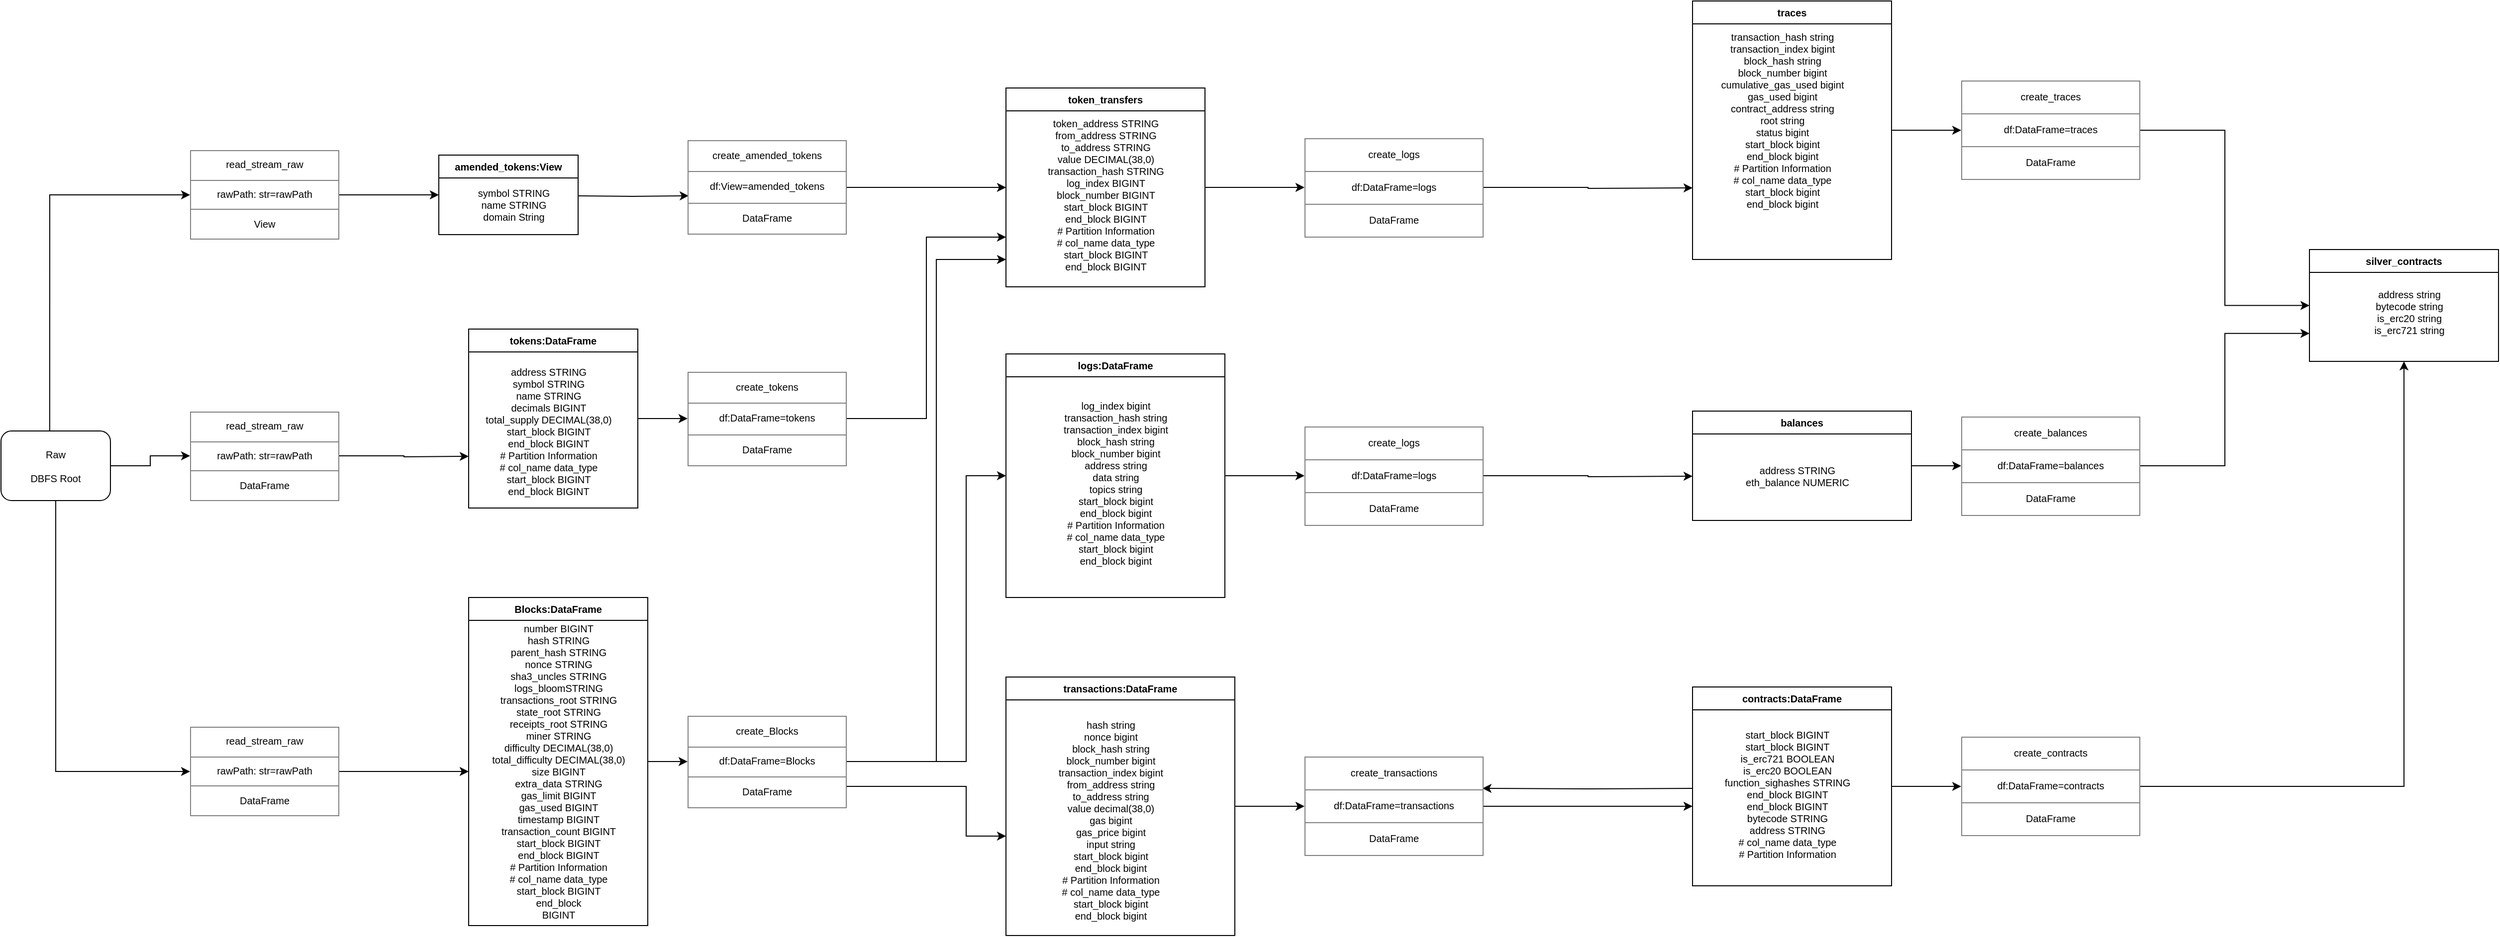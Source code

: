 <mxfile version="18.0.0" type="google"><diagram id="_MghRmU0Mby5HadSqHBp" name="Page-1"><mxGraphModel grid="1" page="1" gridSize="10" guides="1" tooltips="1" connect="1" arrows="1" fold="1" pageScale="1" pageWidth="850" pageHeight="1100" math="0" shadow="0"><root><mxCell id="0"/><mxCell id="1" parent="0"/><mxCell id="wqCfoRV5y20QI9X65A1H-3" value="" style="edgeStyle=orthogonalEdgeStyle;rounded=0;orthogonalLoop=1;jettySize=auto;html=1;fontSize=16;entryX=0;entryY=0.5;entryDx=0;entryDy=0;exitX=0.5;exitY=1;exitDx=0;exitDy=0;" edge="1" parent="1" source="wqCfoRV5y20QI9X65A1H-1" target="wqCfoRV5y20QI9X65A1H-41"><mxGeometry relative="1" as="geometry"><mxPoint x="200" y="105" as="targetPoint"/></mxGeometry></mxCell><mxCell id="wqCfoRV5y20QI9X65A1H-62" value="" style="edgeStyle=orthogonalEdgeStyle;rounded=0;orthogonalLoop=1;jettySize=auto;html=1;fontSize=10;entryX=0;entryY=0.5;entryDx=0;entryDy=0;exitX=0.445;exitY=-0.007;exitDx=0;exitDy=0;exitPerimeter=0;" edge="1" parent="1" source="wqCfoRV5y20QI9X65A1H-1" target="wqCfoRV5y20QI9X65A1H-40"><mxGeometry relative="1" as="geometry"><mxPoint x="55" y="-162.5" as="targetPoint"/></mxGeometry></mxCell><mxCell id="wqCfoRV5y20QI9X65A1H-66" value="" style="edgeStyle=orthogonalEdgeStyle;rounded=0;orthogonalLoop=1;jettySize=auto;html=1;fontSize=10;" edge="1" parent="1" source="wqCfoRV5y20QI9X65A1H-1" target="wqCfoRV5y20QI9X65A1H-64"><mxGeometry relative="1" as="geometry"/></mxCell><mxCell id="wqCfoRV5y20QI9X65A1H-1" value="Raw&lt;br style=&quot;font-size: 10px;&quot;&gt;&lt;br style=&quot;font-size: 10px;&quot;&gt;DBFS Root" style="rounded=1;whiteSpace=wrap;html=1;verticalAlign=middle;fontSize=10;shadow=0;" vertex="1" parent="1"><mxGeometry y="-67.5" width="110" height="70" as="geometry"/></mxCell><mxCell id="wqCfoRV5y20QI9X65A1H-91" value="" style="edgeStyle=orthogonalEdgeStyle;rounded=0;orthogonalLoop=1;jettySize=auto;html=1;fontSize=10;entryX=0;entryY=0.5;entryDx=0;entryDy=0;" edge="1" parent="1" source="wqCfoRV5y20QI9X65A1H-27" target="wqCfoRV5y20QI9X65A1H-85"><mxGeometry relative="1" as="geometry"><mxPoint x="760" y="265" as="targetPoint"/></mxGeometry></mxCell><mxCell id="wqCfoRV5y20QI9X65A1H-27" value="Blocks:DataFrame" style="swimlane;shadow=0;fontSize=10;" vertex="1" parent="1"><mxGeometry x="470" y="100" width="180" height="330" as="geometry"/></mxCell><mxCell id="wqCfoRV5y20QI9X65A1H-28" value="&lt;div&gt;number&lt;span&gt;&#9;&lt;/span&gt;BIGINT&lt;/div&gt;&lt;div&gt;hash&lt;span&gt;&#9;&lt;/span&gt;STRING&lt;/div&gt;&lt;div&gt;parent_hash&lt;span&gt;&#9;&lt;/span&gt;STRING&lt;/div&gt;&lt;div&gt;nonce STRING&lt;/div&gt;&lt;div&gt;&lt;span&gt;sha3_uncles STRING&lt;/span&gt;&lt;/div&gt;&lt;span&gt;logs_bloom&lt;/span&gt;&lt;span&gt;&lt;/span&gt;STRING&lt;br&gt;&lt;div&gt;transactions_root&lt;span&gt;&#9;&lt;/span&gt;STRING&lt;/div&gt;&lt;div&gt;state_root&lt;span&gt;&#9;&lt;/span&gt;STRING&lt;/div&gt;&lt;div&gt;receipts_root&lt;span&gt;&#9;&lt;/span&gt;STRING&lt;/div&gt;&lt;div&gt;miner&lt;span&gt;&#9;&lt;/span&gt;STRING&lt;/div&gt;&lt;div&gt;difficulty&lt;span&gt;&#9;&lt;/span&gt;DECIMAL(38,0)&lt;/div&gt;&lt;div&gt;total_difficulty&lt;span&gt;&amp;nbsp;&lt;/span&gt;DECIMAL(38,0)&lt;/div&gt;&lt;div&gt;size&lt;span&gt;&#9;&lt;/span&gt;BIGINT&lt;/div&gt;&lt;div&gt;extra_data&lt;span&gt;&#9;&lt;/span&gt;STRING&lt;/div&gt;&lt;div&gt;gas_limit&lt;span&gt;&#9;&lt;/span&gt;BIGINT&lt;/div&gt;&lt;div&gt;gas_used&lt;span&gt;&#9;&lt;/span&gt;BIGINT&lt;/div&gt;&lt;div&gt;timestamp&lt;span&gt;&#9;&lt;/span&gt;BIGINT&lt;/div&gt;&lt;div&gt;transaction_count&lt;span&gt;&#9;&lt;/span&gt;BIGINT&lt;/div&gt;&lt;div&gt;start_block&lt;span&gt;&#9;&lt;/span&gt;BIGINT&lt;/div&gt;&lt;div&gt;end_block&lt;span&gt;&#9;&lt;/span&gt;BIGINT&lt;/div&gt;&lt;div&gt;# Partition Information&lt;span&gt;&#9;&lt;/span&gt;&lt;/div&gt;&lt;div&gt;# col_name&lt;span&gt;&#9;&lt;/span&gt;data_type&lt;/div&gt;&lt;div&gt;start_block&amp;nbsp;BIGINT&lt;/div&gt;&lt;div&gt;&lt;span&gt;end_block&lt;/span&gt;&lt;span&gt;&lt;/span&gt;&lt;/div&gt;BIGINT" style="text;html=1;align=center;verticalAlign=middle;resizable=0;points=[];autosize=1;strokeColor=none;fillColor=none;fontSize=10;" vertex="1" parent="wqCfoRV5y20QI9X65A1H-27"><mxGeometry x="15" y="20" width="150" height="310" as="geometry"/></mxCell><mxCell id="wqCfoRV5y20QI9X65A1H-125" value="" style="edgeStyle=orthogonalEdgeStyle;rounded=0;orthogonalLoop=1;jettySize=auto;html=1;fontSize=10;entryX=0.994;entryY=0.32;entryDx=0;entryDy=0;entryPerimeter=0;" edge="1" parent="1" target="wqCfoRV5y20QI9X65A1H-108"><mxGeometry relative="1" as="geometry"><mxPoint x="1700" y="292" as="sourcePoint"/><mxPoint x="1620" y="290" as="targetPoint"/></mxGeometry></mxCell><mxCell id="wqCfoRV5y20QI9X65A1H-134" value="" style="edgeStyle=orthogonalEdgeStyle;rounded=0;orthogonalLoop=1;jettySize=auto;html=1;fontSize=10;" edge="1" parent="1" source="wqCfoRV5y20QI9X65A1H-34" target="wqCfoRV5y20QI9X65A1H-128"><mxGeometry relative="1" as="geometry"/></mxCell><mxCell id="wqCfoRV5y20QI9X65A1H-34" value="contracts:DataFrame" style="swimlane;shadow=0;fontSize=10;" vertex="1" parent="1"><mxGeometry x="1700" y="190" width="200" height="200" as="geometry"/></mxCell><mxCell id="wqCfoRV5y20QI9X65A1H-35" value="&lt;div&gt;start_block&lt;span&gt;&#9;&lt;/span&gt;BIGINT&lt;/div&gt;&lt;div&gt;start_block&lt;span&gt;&#9;&lt;/span&gt;BIGINT&lt;/div&gt;&lt;div&gt;is_erc721&lt;span&gt;&#9;&lt;/span&gt;BOOLEAN&lt;/div&gt;&lt;div&gt;is_erc20&lt;span&gt;&#9;&lt;/span&gt;BOOLEAN&lt;/div&gt;&lt;div&gt;function_sighashes&lt;span&gt;&#9;&lt;/span&gt;STRING&lt;/div&gt;&lt;div&gt;end_block&lt;span&gt;&#9;&lt;/span&gt;BIGINT&lt;/div&gt;&lt;div&gt;end_block&lt;span&gt;&#9;&lt;/span&gt;BIGINT&lt;/div&gt;&lt;div&gt;bytecode&lt;span&gt;&#9;&lt;/span&gt;STRING&lt;/div&gt;&lt;div&gt;address&lt;span&gt;&#9;&lt;/span&gt;STRING&lt;/div&gt;&lt;div&gt;# col_name&lt;span&gt;&#9;&lt;/span&gt;data_type&lt;/div&gt;&lt;div&gt;# Partition Information&lt;span&gt;&#9;&lt;/span&gt;&lt;/div&gt;" style="text;html=1;align=center;verticalAlign=middle;resizable=0;points=[];autosize=1;strokeColor=none;fillColor=none;fontSize=10;" vertex="1" parent="wqCfoRV5y20QI9X65A1H-34"><mxGeometry x="25" y="37.5" width="140" height="140" as="geometry"/></mxCell><mxCell id="wqCfoRV5y20QI9X65A1H-45" style="edgeStyle=orthogonalEdgeStyle;rounded=0;orthogonalLoop=1;jettySize=auto;html=1;fontSize=10;" edge="1" parent="1"><mxGeometry relative="1" as="geometry"><mxPoint x="95" y="210" as="targetPoint"/><mxPoint x="95" y="210" as="sourcePoint"/></mxGeometry></mxCell><mxCell id="wqCfoRV5y20QI9X65A1H-58" value="" style="edgeStyle=orthogonalEdgeStyle;rounded=0;orthogonalLoop=1;jettySize=auto;html=1;fontSize=10;entryX=0;entryY=0.5;entryDx=0;entryDy=0;" edge="1" parent="1" source="wqCfoRV5y20QI9X65A1H-40" target="wqCfoRV5y20QI9X65A1H-56"><mxGeometry relative="1" as="geometry"><mxPoint x="390" y="-305" as="targetPoint"/></mxGeometry></mxCell><mxCell id="wqCfoRV5y20QI9X65A1H-40" value="&lt;table border=&quot;1&quot; width=&quot;100%&quot; cellpadding=&quot;4&quot; style=&quot;width: 100% ; height: 100% ; border-collapse: collapse&quot;&gt;&lt;tbody&gt;&lt;tr&gt;&lt;th align=&quot;center&quot;&gt;&lt;span style=&quot;font-weight: normal&quot;&gt;read_stream_raw&lt;/span&gt;&lt;/th&gt;&lt;/tr&gt;&lt;tr&gt;&lt;td align=&quot;center&quot;&gt;rawPath: str=rawPath&lt;/td&gt;&lt;/tr&gt;&lt;tr&gt;&lt;td align=&quot;center&quot;&gt;View&lt;br&gt;&lt;/td&gt;&lt;/tr&gt;&lt;/tbody&gt;&lt;/table&gt;" style="text;html=1;strokeColor=none;fillColor=none;overflow=fill;shadow=0;fontSize=10;" vertex="1" parent="1"><mxGeometry x="190" y="-350" width="150" height="90" as="geometry"/></mxCell><mxCell id="wqCfoRV5y20QI9X65A1H-43" value="" style="edgeStyle=orthogonalEdgeStyle;rounded=0;orthogonalLoop=1;jettySize=auto;html=1;fontSize=10;" edge="1" parent="1" source="wqCfoRV5y20QI9X65A1H-41"><mxGeometry relative="1" as="geometry"><mxPoint x="470" y="275" as="targetPoint"/></mxGeometry></mxCell><mxCell id="wqCfoRV5y20QI9X65A1H-41" value="&lt;table border=&quot;1&quot; width=&quot;100%&quot; cellpadding=&quot;4&quot; style=&quot;width: 100% ; height: 100% ; border-collapse: collapse&quot;&gt;&lt;tbody&gt;&lt;tr&gt;&lt;th align=&quot;center&quot;&gt;&lt;span style=&quot;font-weight: normal&quot;&gt;read_stream_raw&lt;/span&gt;&lt;/th&gt;&lt;/tr&gt;&lt;tr&gt;&lt;td align=&quot;center&quot;&gt;rawPath: str=rawPath&lt;/td&gt;&lt;/tr&gt;&lt;tr&gt;&lt;td align=&quot;center&quot;&gt;DataFrame&lt;/td&gt;&lt;/tr&gt;&lt;/tbody&gt;&lt;/table&gt;" style="text;html=1;strokeColor=none;fillColor=none;overflow=fill;shadow=0;fontSize=10;" vertex="1" parent="1"><mxGeometry x="190" y="230" width="150" height="90" as="geometry"/></mxCell><mxCell id="wqCfoRV5y20QI9X65A1H-75" value="" style="edgeStyle=orthogonalEdgeStyle;rounded=0;orthogonalLoop=1;jettySize=auto;html=1;fontSize=10;entryX=0.007;entryY=0.589;entryDx=0;entryDy=0;entryPerimeter=0;" edge="1" parent="1" target="wqCfoRV5y20QI9X65A1H-72"><mxGeometry relative="1" as="geometry"><mxPoint x="580" y="-304" as="sourcePoint"/><mxPoint x="700" y="-305" as="targetPoint"/></mxGeometry></mxCell><mxCell id="wqCfoRV5y20QI9X65A1H-56" value="amended_tokens:View" style="swimlane;shadow=0;fontSize=10;" vertex="1" parent="1"><mxGeometry x="440" y="-345" width="140" height="80" as="geometry"/></mxCell><mxCell id="wqCfoRV5y20QI9X65A1H-59" value="symbol STRING&lt;br&gt;name STRING&lt;br&gt;domain String" style="text;html=1;align=center;verticalAlign=middle;resizable=0;points=[];autosize=1;strokeColor=none;fillColor=none;fontSize=10;" vertex="1" parent="wqCfoRV5y20QI9X65A1H-56"><mxGeometry x="30" y="30" width="90" height="40" as="geometry"/></mxCell><mxCell id="wqCfoRV5y20QI9X65A1H-69" value="" style="edgeStyle=orthogonalEdgeStyle;rounded=0;orthogonalLoop=1;jettySize=auto;html=1;fontSize=10;" edge="1" parent="1" source="wqCfoRV5y20QI9X65A1H-64"><mxGeometry relative="1" as="geometry"><mxPoint x="470" y="-42" as="targetPoint"/></mxGeometry></mxCell><mxCell id="wqCfoRV5y20QI9X65A1H-64" value="&lt;table border=&quot;1&quot; width=&quot;100%&quot; cellpadding=&quot;4&quot; style=&quot;width: 100% ; height: 100% ; border-collapse: collapse&quot;&gt;&lt;tbody&gt;&lt;tr&gt;&lt;th align=&quot;center&quot;&gt;&lt;span style=&quot;font-weight: normal&quot;&gt;read_stream_raw&lt;/span&gt;&lt;/th&gt;&lt;/tr&gt;&lt;tr&gt;&lt;td align=&quot;center&quot;&gt;rawPath: str=rawPath&lt;/td&gt;&lt;/tr&gt;&lt;tr&gt;&lt;td align=&quot;center&quot;&gt;DataFrame&lt;/td&gt;&lt;/tr&gt;&lt;/tbody&gt;&lt;/table&gt;" style="text;html=1;strokeColor=none;fillColor=none;overflow=fill;shadow=0;fontSize=10;" vertex="1" parent="1"><mxGeometry x="190" y="-87.5" width="150" height="90" as="geometry"/></mxCell><mxCell id="wqCfoRV5y20QI9X65A1H-82" value="" style="edgeStyle=orthogonalEdgeStyle;rounded=0;orthogonalLoop=1;jettySize=auto;html=1;fontSize=10;" edge="1" parent="1" source="wqCfoRV5y20QI9X65A1H-67" target="wqCfoRV5y20QI9X65A1H-80"><mxGeometry relative="1" as="geometry"/></mxCell><mxCell id="wqCfoRV5y20QI9X65A1H-67" value="tokens:DataFrame" style="swimlane;shadow=0;fontSize=10;" vertex="1" parent="1"><mxGeometry x="470" y="-170" width="170" height="180" as="geometry"/></mxCell><mxCell id="wqCfoRV5y20QI9X65A1H-71" value="&lt;div&gt;address&lt;span&gt;&#9;&lt;/span&gt;STRING&lt;/div&gt;&lt;div&gt;symbol&lt;span&gt;&#9;&lt;/span&gt;STRING&lt;/div&gt;&lt;div&gt;name&lt;span&gt;&#9;&lt;/span&gt;STRING&lt;/div&gt;&lt;div&gt;decimals&lt;span&gt;&#9;&lt;/span&gt;BIGINT&lt;/div&gt;&lt;div&gt;total_supply&lt;span&gt;&#9;&lt;/span&gt;DECIMAL(38,0)&lt;/div&gt;&lt;div&gt;start_block&lt;span&gt;&#9;&lt;/span&gt;BIGINT&lt;/div&gt;&lt;div&gt;end_block&lt;span&gt;&#9;&lt;/span&gt;BIGINT&lt;/div&gt;&lt;div&gt;# Partition Information&lt;span&gt;&#9;&lt;/span&gt;&lt;/div&gt;&lt;div&gt;# col_name&lt;span&gt;&#9;&lt;/span&gt;data_type&lt;/div&gt;&lt;div&gt;start_block&lt;span&gt;&#9;&lt;/span&gt;BIGINT&lt;/div&gt;&lt;div&gt;end_block&lt;span&gt;&#9;&lt;/span&gt;BIGINT&lt;/div&gt;" style="text;html=1;align=center;verticalAlign=middle;resizable=0;points=[];autosize=1;strokeColor=none;fillColor=none;fontSize=10;" vertex="1" parent="wqCfoRV5y20QI9X65A1H-67"><mxGeometry x="10" y="32.5" width="140" height="140" as="geometry"/></mxCell><mxCell id="wqCfoRV5y20QI9X65A1H-78" value="" style="edgeStyle=orthogonalEdgeStyle;rounded=0;orthogonalLoop=1;jettySize=auto;html=1;fontSize=10;entryX=0;entryY=0.5;entryDx=0;entryDy=0;" edge="1" parent="1" source="wqCfoRV5y20QI9X65A1H-72" target="wqCfoRV5y20QI9X65A1H-76"><mxGeometry relative="1" as="geometry"><mxPoint x="950" y="-312.5" as="targetPoint"/></mxGeometry></mxCell><mxCell id="wqCfoRV5y20QI9X65A1H-72" value="&lt;table border=&quot;1&quot; width=&quot;100%&quot; cellpadding=&quot;4&quot; style=&quot;width: 100% ; height: 100% ; border-collapse: collapse&quot;&gt;&lt;tbody&gt;&lt;tr&gt;&lt;th align=&quot;center&quot;&gt;&lt;span style=&quot;font-weight: normal&quot;&gt;create_amended_tokens&lt;/span&gt;&lt;/th&gt;&lt;/tr&gt;&lt;tr&gt;&lt;td align=&quot;center&quot;&gt;df:View=amended_tokens&lt;/td&gt;&lt;/tr&gt;&lt;tr&gt;&lt;td align=&quot;center&quot;&gt;DataFrame&lt;/td&gt;&lt;/tr&gt;&lt;/tbody&gt;&lt;/table&gt;" style="text;html=1;strokeColor=none;fillColor=none;overflow=fill;shadow=0;fontSize=10;" vertex="1" parent="1"><mxGeometry x="690" y="-360" width="160" height="95" as="geometry"/></mxCell><mxCell id="wqCfoRV5y20QI9X65A1H-116" value="" style="edgeStyle=orthogonalEdgeStyle;rounded=0;orthogonalLoop=1;jettySize=auto;html=1;fontSize=10;" edge="1" parent="1" source="wqCfoRV5y20QI9X65A1H-76" target="wqCfoRV5y20QI9X65A1H-114"><mxGeometry relative="1" as="geometry"/></mxCell><mxCell id="wqCfoRV5y20QI9X65A1H-76" value="token_transfers" style="swimlane;shadow=0;fontSize=10;" vertex="1" parent="1"><mxGeometry x="1010" y="-412.5" width="200" height="200" as="geometry"/></mxCell><mxCell id="wqCfoRV5y20QI9X65A1H-79" value="&lt;div&gt;token_address&lt;span&gt;&#9;&lt;/span&gt;STRING&lt;/div&gt;&lt;div&gt;from_address&lt;span&gt;&#9;&lt;/span&gt;STRING&lt;/div&gt;&lt;div&gt;to_address&lt;span&gt;&#9;&lt;/span&gt;STRING&lt;/div&gt;&lt;div&gt;value&lt;span&gt;&#9;&lt;/span&gt;DECIMAL(38,0)&lt;/div&gt;&lt;div&gt;transaction_hash&lt;span&gt;&#9;&lt;/span&gt;STRING&lt;/div&gt;&lt;div&gt;log_index&lt;span&gt;&#9;&lt;/span&gt;BIGINT&lt;/div&gt;&lt;div&gt;block_number&lt;span&gt;&#9;&lt;/span&gt;BIGINT&lt;/div&gt;&lt;div&gt;start_block&lt;span&gt;&#9;&lt;/span&gt;BIGINT&lt;/div&gt;&lt;div&gt;end_block&lt;span&gt;&#9;&lt;/span&gt;BIGINT&lt;/div&gt;&lt;div&gt;# Partition Information&lt;span&gt;&#9;&lt;/span&gt;&lt;/div&gt;&lt;div&gt;# col_name&lt;span&gt;&#9;&lt;/span&gt;data_type&lt;/div&gt;&lt;div&gt;start_block&lt;span&gt;&#9;&lt;/span&gt;BIGINT&lt;/div&gt;&lt;div&gt;end_block&lt;span&gt;&#9;&lt;/span&gt;BIGINT&lt;/div&gt;" style="text;html=1;align=center;verticalAlign=middle;resizable=0;points=[];autosize=1;strokeColor=none;fillColor=none;fontSize=10;" vertex="1" parent="wqCfoRV5y20QI9X65A1H-76"><mxGeometry x="35" y="27.5" width="130" height="160" as="geometry"/></mxCell><mxCell id="wqCfoRV5y20QI9X65A1H-84" value="" style="edgeStyle=orthogonalEdgeStyle;rounded=0;orthogonalLoop=1;jettySize=auto;html=1;fontSize=10;entryX=0;entryY=0.75;entryDx=0;entryDy=0;" edge="1" parent="1" source="wqCfoRV5y20QI9X65A1H-80" target="wqCfoRV5y20QI9X65A1H-76"><mxGeometry relative="1" as="geometry"><mxPoint x="950" y="-80" as="targetPoint"/></mxGeometry></mxCell><mxCell id="wqCfoRV5y20QI9X65A1H-80" value="&lt;table border=&quot;1&quot; width=&quot;100%&quot; cellpadding=&quot;4&quot; style=&quot;width: 100% ; height: 100% ; border-collapse: collapse&quot;&gt;&lt;tbody&gt;&lt;tr&gt;&lt;th align=&quot;center&quot;&gt;&lt;span style=&quot;font-weight: 400&quot;&gt;create_tokens&lt;/span&gt;&lt;/th&gt;&lt;/tr&gt;&lt;tr&gt;&lt;td align=&quot;center&quot;&gt;df:DataFrame=tokens&lt;/td&gt;&lt;/tr&gt;&lt;tr&gt;&lt;td align=&quot;center&quot;&gt;DataFrame&lt;/td&gt;&lt;/tr&gt;&lt;/tbody&gt;&lt;/table&gt;" style="text;html=1;strokeColor=none;fillColor=none;overflow=fill;shadow=0;fontSize=10;" vertex="1" parent="1"><mxGeometry x="690" y="-127.5" width="160" height="95" as="geometry"/></mxCell><mxCell id="wqCfoRV5y20QI9X65A1H-94" value="" style="edgeStyle=orthogonalEdgeStyle;rounded=0;orthogonalLoop=1;jettySize=auto;html=1;fontSize=10;entryX=0;entryY=0.5;entryDx=0;entryDy=0;" edge="1" parent="1" source="wqCfoRV5y20QI9X65A1H-85" target="wqCfoRV5y20QI9X65A1H-92"><mxGeometry relative="1" as="geometry"><mxPoint x="930" y="265" as="targetPoint"/><Array as="points"><mxPoint x="970" y="265"/></Array></mxGeometry></mxCell><mxCell id="wqCfoRV5y20QI9X65A1H-103" value="" style="edgeStyle=orthogonalEdgeStyle;rounded=0;orthogonalLoop=1;jettySize=auto;html=1;fontSize=10;" edge="1" parent="1" source="wqCfoRV5y20QI9X65A1H-85"><mxGeometry relative="1" as="geometry"><mxPoint x="1010" y="-240" as="targetPoint"/><Array as="points"><mxPoint x="940" y="265"/><mxPoint x="940" y="-240"/></Array></mxGeometry></mxCell><mxCell id="wqCfoRV5y20QI9X65A1H-105" value="" style="edgeStyle=orthogonalEdgeStyle;rounded=0;orthogonalLoop=1;jettySize=auto;html=1;fontSize=10;" edge="1" parent="1" source="wqCfoRV5y20QI9X65A1H-85"><mxGeometry relative="1" as="geometry"><mxPoint x="1010" y="340" as="targetPoint"/><Array as="points"><mxPoint x="970" y="290"/></Array></mxGeometry></mxCell><mxCell id="wqCfoRV5y20QI9X65A1H-85" value="&lt;table border=&quot;1&quot; width=&quot;100%&quot; cellpadding=&quot;4&quot; style=&quot;width: 100% ; height: 100% ; border-collapse: collapse&quot;&gt;&lt;tbody&gt;&lt;tr&gt;&lt;th align=&quot;center&quot;&gt;&lt;span style=&quot;font-weight: 400&quot;&gt;create_Blocks&lt;/span&gt;&lt;/th&gt;&lt;/tr&gt;&lt;tr&gt;&lt;td align=&quot;center&quot;&gt;df:DataFrame=Blocks&lt;/td&gt;&lt;/tr&gt;&lt;tr&gt;&lt;td align=&quot;center&quot;&gt;DataFrame&lt;/td&gt;&lt;/tr&gt;&lt;/tbody&gt;&lt;/table&gt;" style="text;html=1;strokeColor=none;fillColor=none;overflow=fill;shadow=0;fontSize=10;" vertex="1" parent="1"><mxGeometry x="690" y="218.75" width="160" height="92.5" as="geometry"/></mxCell><mxCell id="wqCfoRV5y20QI9X65A1H-111" value="" style="edgeStyle=orthogonalEdgeStyle;rounded=0;orthogonalLoop=1;jettySize=auto;html=1;fontSize=10;" edge="1" parent="1" source="wqCfoRV5y20QI9X65A1H-92" target="wqCfoRV5y20QI9X65A1H-109"><mxGeometry relative="1" as="geometry"/></mxCell><mxCell id="wqCfoRV5y20QI9X65A1H-92" value="logs:DataFrame" style="swimlane;shadow=0;fontSize=10;" vertex="1" parent="1"><mxGeometry x="1010" y="-145" width="220" height="245" as="geometry"/></mxCell><mxCell id="wqCfoRV5y20QI9X65A1H-95" value="&lt;div&gt;log_index&lt;span&gt;&#9;&lt;/span&gt;bigint&lt;/div&gt;&lt;div&gt;transaction_hash&lt;span&gt;&#9;&lt;/span&gt;string&lt;/div&gt;&lt;div&gt;transaction_index&lt;span&gt;&#9;&lt;/span&gt;bigint&lt;/div&gt;&lt;div&gt;block_hash&lt;span&gt;&#9;&lt;/span&gt;string&lt;/div&gt;&lt;div&gt;block_number&lt;span&gt;&#9;&lt;/span&gt;bigint&lt;/div&gt;&lt;div&gt;address&lt;span&gt;&#9;&lt;/span&gt;string&lt;/div&gt;&lt;div&gt;data&lt;span&gt;&#9;&lt;/span&gt;string&lt;/div&gt;&lt;div&gt;topics&lt;span&gt;&#9;&lt;/span&gt;string&lt;/div&gt;&lt;div&gt;start_block&lt;span&gt;&#9;&lt;/span&gt;bigint&lt;/div&gt;&lt;div&gt;end_block&lt;span&gt;&#9;&lt;/span&gt;bigint&lt;/div&gt;&lt;div&gt;# Partition Information&lt;span&gt;&#9;&lt;/span&gt;&lt;/div&gt;&lt;div&gt;# col_name&lt;span&gt;&#9;&lt;/span&gt;data_type&lt;/div&gt;&lt;div&gt;start_block&lt;span&gt;&#9;&lt;/span&gt;bigint&lt;/div&gt;&lt;div&gt;end_block&lt;span&gt;&#9;&lt;/span&gt;bigint&lt;/div&gt;" style="text;html=1;align=center;verticalAlign=middle;resizable=0;points=[];autosize=1;strokeColor=none;fillColor=none;fontSize=10;" vertex="1" parent="wqCfoRV5y20QI9X65A1H-92"><mxGeometry x="50" y="45" width="120" height="170" as="geometry"/></mxCell><mxCell id="wqCfoRV5y20QI9X65A1H-107" value="" style="edgeStyle=orthogonalEdgeStyle;rounded=0;orthogonalLoop=1;jettySize=auto;html=1;fontSize=10;entryX=0;entryY=0.5;entryDx=0;entryDy=0;" edge="1" parent="1" source="wqCfoRV5y20QI9X65A1H-98" target="wqCfoRV5y20QI9X65A1H-108"><mxGeometry relative="1" as="geometry"><mxPoint x="1375" y="310" as="targetPoint"/></mxGeometry></mxCell><mxCell id="wqCfoRV5y20QI9X65A1H-98" value="transactions:DataFrame" style="swimlane;shadow=0;fontSize=10;" vertex="1" parent="1"><mxGeometry x="1010" y="180" width="230" height="260" as="geometry"/></mxCell><mxCell id="wqCfoRV5y20QI9X65A1H-99" value="&lt;div&gt;hash&lt;span&gt;&#9;&lt;/span&gt;string&lt;/div&gt;&lt;div&gt;nonce&lt;span&gt;&#9;&lt;/span&gt;bigint&lt;/div&gt;&lt;div&gt;block_hash&lt;span&gt;&#9;&lt;/span&gt;string&lt;/div&gt;&lt;div&gt;block_number&lt;span&gt;&#9;&lt;/span&gt;bigint&lt;/div&gt;&lt;div&gt;transaction_index&lt;span&gt;&#9;&lt;/span&gt;bigint&lt;/div&gt;&lt;div&gt;from_address&lt;span&gt;&#9;&lt;/span&gt;string&lt;/div&gt;&lt;div&gt;to_address&lt;span&gt;&#9;&lt;/span&gt;string&lt;/div&gt;&lt;div&gt;value&lt;span&gt;&#9;&lt;/span&gt;decimal(38,0)&lt;/div&gt;&lt;div&gt;gas&lt;span&gt;&#9;&lt;/span&gt;bigint&lt;/div&gt;&lt;div&gt;gas_price&lt;span&gt;&#9;&lt;/span&gt;bigint&lt;/div&gt;&lt;div&gt;input&lt;span&gt;&#9;&lt;/span&gt;string&lt;/div&gt;&lt;div&gt;start_block&lt;span&gt;&#9;&lt;/span&gt;bigint&lt;/div&gt;&lt;div&gt;end_block&lt;span&gt;&#9;&lt;/span&gt;bigint&lt;/div&gt;&lt;div&gt;# Partition Information&lt;span&gt;&#9;&lt;/span&gt;&lt;/div&gt;&lt;div&gt;# col_name&lt;span&gt;&#9;&lt;/span&gt;data_type&lt;/div&gt;&lt;div&gt;start_block&lt;span&gt;&#9;&lt;/span&gt;bigint&lt;/div&gt;&lt;div&gt;end_block&lt;span&gt;&#9;&lt;/span&gt;bigint&lt;/div&gt;" style="text;html=1;align=center;verticalAlign=middle;resizable=0;points=[];autosize=1;strokeColor=none;fillColor=none;fontSize=10;" vertex="1" parent="wqCfoRV5y20QI9X65A1H-98"><mxGeometry x="45" y="38.75" width="120" height="210" as="geometry"/></mxCell><mxCell id="wqCfoRV5y20QI9X65A1H-113" value="" style="edgeStyle=orthogonalEdgeStyle;rounded=0;orthogonalLoop=1;jettySize=auto;html=1;fontSize=10;" edge="1" parent="1" source="wqCfoRV5y20QI9X65A1H-108"><mxGeometry relative="1" as="geometry"><mxPoint x="1700" y="310" as="targetPoint"/></mxGeometry></mxCell><mxCell id="wqCfoRV5y20QI9X65A1H-108" value="&lt;table border=&quot;1&quot; width=&quot;100%&quot; cellpadding=&quot;4&quot; style=&quot;width: 100% ; height: 100% ; border-collapse: collapse&quot;&gt;&lt;tbody&gt;&lt;tr&gt;&lt;th align=&quot;center&quot;&gt;&lt;span style=&quot;font-weight: normal&quot;&gt;create_transactions&lt;/span&gt;&lt;/th&gt;&lt;/tr&gt;&lt;tr&gt;&lt;td align=&quot;center&quot;&gt;df:DataFrame=transactions&lt;/td&gt;&lt;/tr&gt;&lt;tr&gt;&lt;td align=&quot;center&quot;&gt;DataFrame&lt;/td&gt;&lt;/tr&gt;&lt;/tbody&gt;&lt;/table&gt;" style="text;html=1;strokeColor=none;fillColor=none;overflow=fill;shadow=0;fontSize=10;" vertex="1" parent="1"><mxGeometry x="1310" y="260" width="180" height="100" as="geometry"/></mxCell><mxCell id="wqCfoRV5y20QI9X65A1H-122" value="" style="edgeStyle=orthogonalEdgeStyle;rounded=0;orthogonalLoop=1;jettySize=auto;html=1;fontSize=10;" edge="1" parent="1" source="wqCfoRV5y20QI9X65A1H-109"><mxGeometry relative="1" as="geometry"><mxPoint x="1700" y="-22" as="targetPoint"/></mxGeometry></mxCell><mxCell id="wqCfoRV5y20QI9X65A1H-109" value="&lt;table border=&quot;1&quot; width=&quot;100%&quot; cellpadding=&quot;4&quot; style=&quot;width: 100% ; height: 100% ; border-collapse: collapse&quot;&gt;&lt;tbody&gt;&lt;tr&gt;&lt;th align=&quot;center&quot;&gt;&lt;span style=&quot;font-weight: normal&quot;&gt;create_logs&lt;/span&gt;&lt;/th&gt;&lt;/tr&gt;&lt;tr&gt;&lt;td align=&quot;center&quot;&gt;df:DataFrame=logs&lt;/td&gt;&lt;/tr&gt;&lt;tr&gt;&lt;td align=&quot;center&quot;&gt;DataFrame&lt;/td&gt;&lt;/tr&gt;&lt;/tbody&gt;&lt;/table&gt;" style="text;html=1;strokeColor=none;fillColor=none;overflow=fill;shadow=0;fontSize=10;" vertex="1" parent="1"><mxGeometry x="1310" y="-72.5" width="180" height="100" as="geometry"/></mxCell><mxCell id="wqCfoRV5y20QI9X65A1H-120" value="" style="edgeStyle=orthogonalEdgeStyle;rounded=0;orthogonalLoop=1;jettySize=auto;html=1;fontSize=10;" edge="1" parent="1" source="wqCfoRV5y20QI9X65A1H-114"><mxGeometry relative="1" as="geometry"><mxPoint x="1700" y="-312" as="targetPoint"/></mxGeometry></mxCell><mxCell id="wqCfoRV5y20QI9X65A1H-114" value="&lt;table border=&quot;1&quot; width=&quot;100%&quot; cellpadding=&quot;4&quot; style=&quot;width: 100% ; height: 100% ; border-collapse: collapse&quot;&gt;&lt;tbody&gt;&lt;tr&gt;&lt;th align=&quot;center&quot;&gt;&lt;span style=&quot;font-weight: normal&quot;&gt;create_logs&lt;/span&gt;&lt;/th&gt;&lt;/tr&gt;&lt;tr&gt;&lt;td align=&quot;center&quot;&gt;df:DataFrame=logs&lt;/td&gt;&lt;/tr&gt;&lt;tr&gt;&lt;td align=&quot;center&quot;&gt;DataFrame&lt;/td&gt;&lt;/tr&gt;&lt;/tbody&gt;&lt;/table&gt;" style="text;html=1;strokeColor=none;fillColor=none;overflow=fill;shadow=0;fontSize=10;" vertex="1" parent="1"><mxGeometry x="1310" y="-362.5" width="180" height="100" as="geometry"/></mxCell><mxCell id="wqCfoRV5y20QI9X65A1H-133" value="" style="edgeStyle=orthogonalEdgeStyle;rounded=0;orthogonalLoop=1;jettySize=auto;html=1;fontSize=10;" edge="1" parent="1" source="wqCfoRV5y20QI9X65A1H-117" target="wqCfoRV5y20QI9X65A1H-131"><mxGeometry relative="1" as="geometry"/></mxCell><mxCell id="wqCfoRV5y20QI9X65A1H-117" value="balances" style="swimlane;shadow=0;fontSize=10;" vertex="1" parent="1"><mxGeometry x="1700" y="-87.5" width="220" height="110" as="geometry"/></mxCell><mxCell id="wqCfoRV5y20QI9X65A1H-127" value="address STRING&lt;br&gt;eth_balance NUMERIC" style="text;html=1;align=center;verticalAlign=middle;resizable=0;points=[];autosize=1;strokeColor=none;fillColor=none;fontSize=10;" vertex="1" parent="wqCfoRV5y20QI9X65A1H-117"><mxGeometry x="45" y="50" width="120" height="30" as="geometry"/></mxCell><mxCell id="wqCfoRV5y20QI9X65A1H-137" value="" style="edgeStyle=orthogonalEdgeStyle;rounded=0;orthogonalLoop=1;jettySize=auto;html=1;fontSize=10;" edge="1" parent="1" source="wqCfoRV5y20QI9X65A1H-118" target="wqCfoRV5y20QI9X65A1H-135"><mxGeometry relative="1" as="geometry"/></mxCell><mxCell id="wqCfoRV5y20QI9X65A1H-118" value="traces" style="swimlane;shadow=0;fontSize=10;" vertex="1" parent="1"><mxGeometry x="1700" y="-500" width="200" height="260" as="geometry"/></mxCell><mxCell id="wqCfoRV5y20QI9X65A1H-126" value="&lt;div&gt;transaction_hash&lt;span&gt;&#9;&lt;/span&gt;string&lt;/div&gt;&lt;div&gt;transaction_index&lt;span&gt;&#9;&lt;/span&gt;bigint&lt;/div&gt;&lt;div&gt;block_hash&lt;span&gt;&#9;&lt;/span&gt;string&lt;/div&gt;&lt;div&gt;block_number&lt;span&gt;&#9;&lt;/span&gt;bigint&lt;/div&gt;&lt;div&gt;cumulative_gas_used&lt;span&gt;&#9;&lt;/span&gt;bigint&lt;/div&gt;&lt;div&gt;gas_used&lt;span&gt;&#9;&lt;/span&gt;bigint&lt;/div&gt;&lt;div&gt;contract_address&lt;span&gt;&#9;&lt;/span&gt;string&lt;/div&gt;&lt;div&gt;root&lt;span&gt;&#9;&lt;/span&gt;string&lt;/div&gt;&lt;div&gt;status&lt;span&gt;&#9;&lt;/span&gt;bigint&lt;/div&gt;&lt;div&gt;start_block&lt;span&gt;&#9;&lt;/span&gt;bigint&lt;/div&gt;&lt;div&gt;end_block&lt;span&gt;&#9;&lt;/span&gt;bigint&lt;/div&gt;&lt;div&gt;# Partition Information&lt;span&gt;&#9;&lt;/span&gt;&lt;/div&gt;&lt;div&gt;# col_name&lt;span&gt;&#9;&lt;/span&gt;data_type&lt;/div&gt;&lt;div&gt;start_block&lt;span&gt;&#9;&lt;/span&gt;bigint&lt;/div&gt;&lt;div&gt;end_block&lt;span&gt;&#9;&lt;/span&gt;bigint&lt;/div&gt;" style="text;html=1;align=center;verticalAlign=middle;resizable=0;points=[];autosize=1;strokeColor=none;fillColor=none;fontSize=10;" vertex="1" parent="1"><mxGeometry x="1720" y="-475" width="140" height="190" as="geometry"/></mxCell><mxCell id="wqCfoRV5y20QI9X65A1H-145" value="" style="edgeStyle=orthogonalEdgeStyle;rounded=0;orthogonalLoop=1;jettySize=auto;html=1;fontSize=10;entryX=0.5;entryY=1;entryDx=0;entryDy=0;" edge="1" parent="1" source="wqCfoRV5y20QI9X65A1H-128" target="wqCfoRV5y20QI9X65A1H-138"><mxGeometry relative="1" as="geometry"><mxPoint x="2260" y="290" as="targetPoint"/></mxGeometry></mxCell><mxCell id="wqCfoRV5y20QI9X65A1H-128" value="&lt;table border=&quot;1&quot; width=&quot;100%&quot; cellpadding=&quot;4&quot; style=&quot;width: 100% ; height: 100% ; border-collapse: collapse&quot;&gt;&lt;tbody&gt;&lt;tr&gt;&lt;th align=&quot;center&quot;&gt;&lt;span style=&quot;font-weight: normal&quot;&gt;create_contracts&lt;/span&gt;&lt;/th&gt;&lt;/tr&gt;&lt;tr&gt;&lt;td align=&quot;center&quot;&gt;df:DataFrame=contracts&lt;/td&gt;&lt;/tr&gt;&lt;tr&gt;&lt;td align=&quot;center&quot;&gt;DataFrame&lt;/td&gt;&lt;/tr&gt;&lt;/tbody&gt;&lt;/table&gt;" style="text;html=1;strokeColor=none;fillColor=none;overflow=fill;shadow=0;fontSize=10;" vertex="1" parent="1"><mxGeometry x="1970" y="240" width="180" height="100" as="geometry"/></mxCell><mxCell id="wqCfoRV5y20QI9X65A1H-143" value="" style="edgeStyle=orthogonalEdgeStyle;rounded=0;orthogonalLoop=1;jettySize=auto;html=1;fontSize=10;entryX=0;entryY=0.75;entryDx=0;entryDy=0;" edge="1" parent="1" source="wqCfoRV5y20QI9X65A1H-131" target="wqCfoRV5y20QI9X65A1H-138"><mxGeometry relative="1" as="geometry"><mxPoint x="2260" y="-32.5" as="targetPoint"/></mxGeometry></mxCell><mxCell id="wqCfoRV5y20QI9X65A1H-131" value="&lt;table border=&quot;1&quot; width=&quot;100%&quot; cellpadding=&quot;4&quot; style=&quot;width: 100% ; height: 100% ; border-collapse: collapse&quot;&gt;&lt;tbody&gt;&lt;tr&gt;&lt;th align=&quot;center&quot;&gt;&lt;span style=&quot;font-weight: normal&quot;&gt;create_balances&lt;/span&gt;&lt;/th&gt;&lt;/tr&gt;&lt;tr&gt;&lt;td align=&quot;center&quot;&gt;df:DataFrame=balances&lt;/td&gt;&lt;/tr&gt;&lt;tr&gt;&lt;td align=&quot;center&quot;&gt;DataFrame&lt;/td&gt;&lt;/tr&gt;&lt;/tbody&gt;&lt;/table&gt;" style="text;html=1;strokeColor=none;fillColor=none;overflow=fill;shadow=0;fontSize=10;" vertex="1" parent="1"><mxGeometry x="1970" y="-82.5" width="180" height="100" as="geometry"/></mxCell><mxCell id="wqCfoRV5y20QI9X65A1H-141" value="" style="edgeStyle=orthogonalEdgeStyle;rounded=0;orthogonalLoop=1;jettySize=auto;html=1;fontSize=10;entryX=0;entryY=0.5;entryDx=0;entryDy=0;" edge="1" parent="1" source="wqCfoRV5y20QI9X65A1H-135" target="wqCfoRV5y20QI9X65A1H-138"><mxGeometry relative="1" as="geometry"><mxPoint x="2320" y="-370" as="targetPoint"/></mxGeometry></mxCell><mxCell id="wqCfoRV5y20QI9X65A1H-135" value="&lt;table border=&quot;1&quot; width=&quot;100%&quot; cellpadding=&quot;4&quot; style=&quot;width: 100% ; height: 100% ; border-collapse: collapse&quot;&gt;&lt;tbody&gt;&lt;tr&gt;&lt;th align=&quot;center&quot;&gt;&lt;span style=&quot;font-weight: normal&quot;&gt;create_traces&lt;/span&gt;&lt;/th&gt;&lt;/tr&gt;&lt;tr&gt;&lt;td align=&quot;center&quot;&gt;df:DataFrame=traces&lt;/td&gt;&lt;/tr&gt;&lt;tr&gt;&lt;td align=&quot;center&quot;&gt;DataFrame&lt;/td&gt;&lt;/tr&gt;&lt;/tbody&gt;&lt;/table&gt;" style="text;html=1;strokeColor=none;fillColor=none;overflow=fill;shadow=0;fontSize=10;" vertex="1" parent="1"><mxGeometry x="1970" y="-420" width="180" height="100" as="geometry"/></mxCell><mxCell id="wqCfoRV5y20QI9X65A1H-138" value="silver_contracts" style="swimlane;shadow=0;fontSize=10;" vertex="1" parent="1"><mxGeometry x="2320" y="-250" width="190" height="112.5" as="geometry"/></mxCell><mxCell id="wqCfoRV5y20QI9X65A1H-139" value="&lt;div&gt;address&lt;span&gt;&#9;&lt;/span&gt;string&lt;/div&gt;&lt;div&gt;bytecode&lt;span&gt;&#9;&lt;/span&gt;string&lt;/div&gt;&lt;div&gt;is_erc20&lt;span&gt;&#9;&lt;/span&gt;string&lt;/div&gt;&lt;div&gt;is_erc721&lt;span&gt;&#9;&lt;/span&gt;string&lt;/div&gt;" style="text;html=1;align=center;verticalAlign=middle;resizable=0;points=[];autosize=1;strokeColor=none;fillColor=none;fontSize=10;" vertex="1" parent="wqCfoRV5y20QI9X65A1H-138"><mxGeometry x="55" y="37.5" width="90" height="50" as="geometry"/></mxCell></root></mxGraphModel></diagram></mxfile>